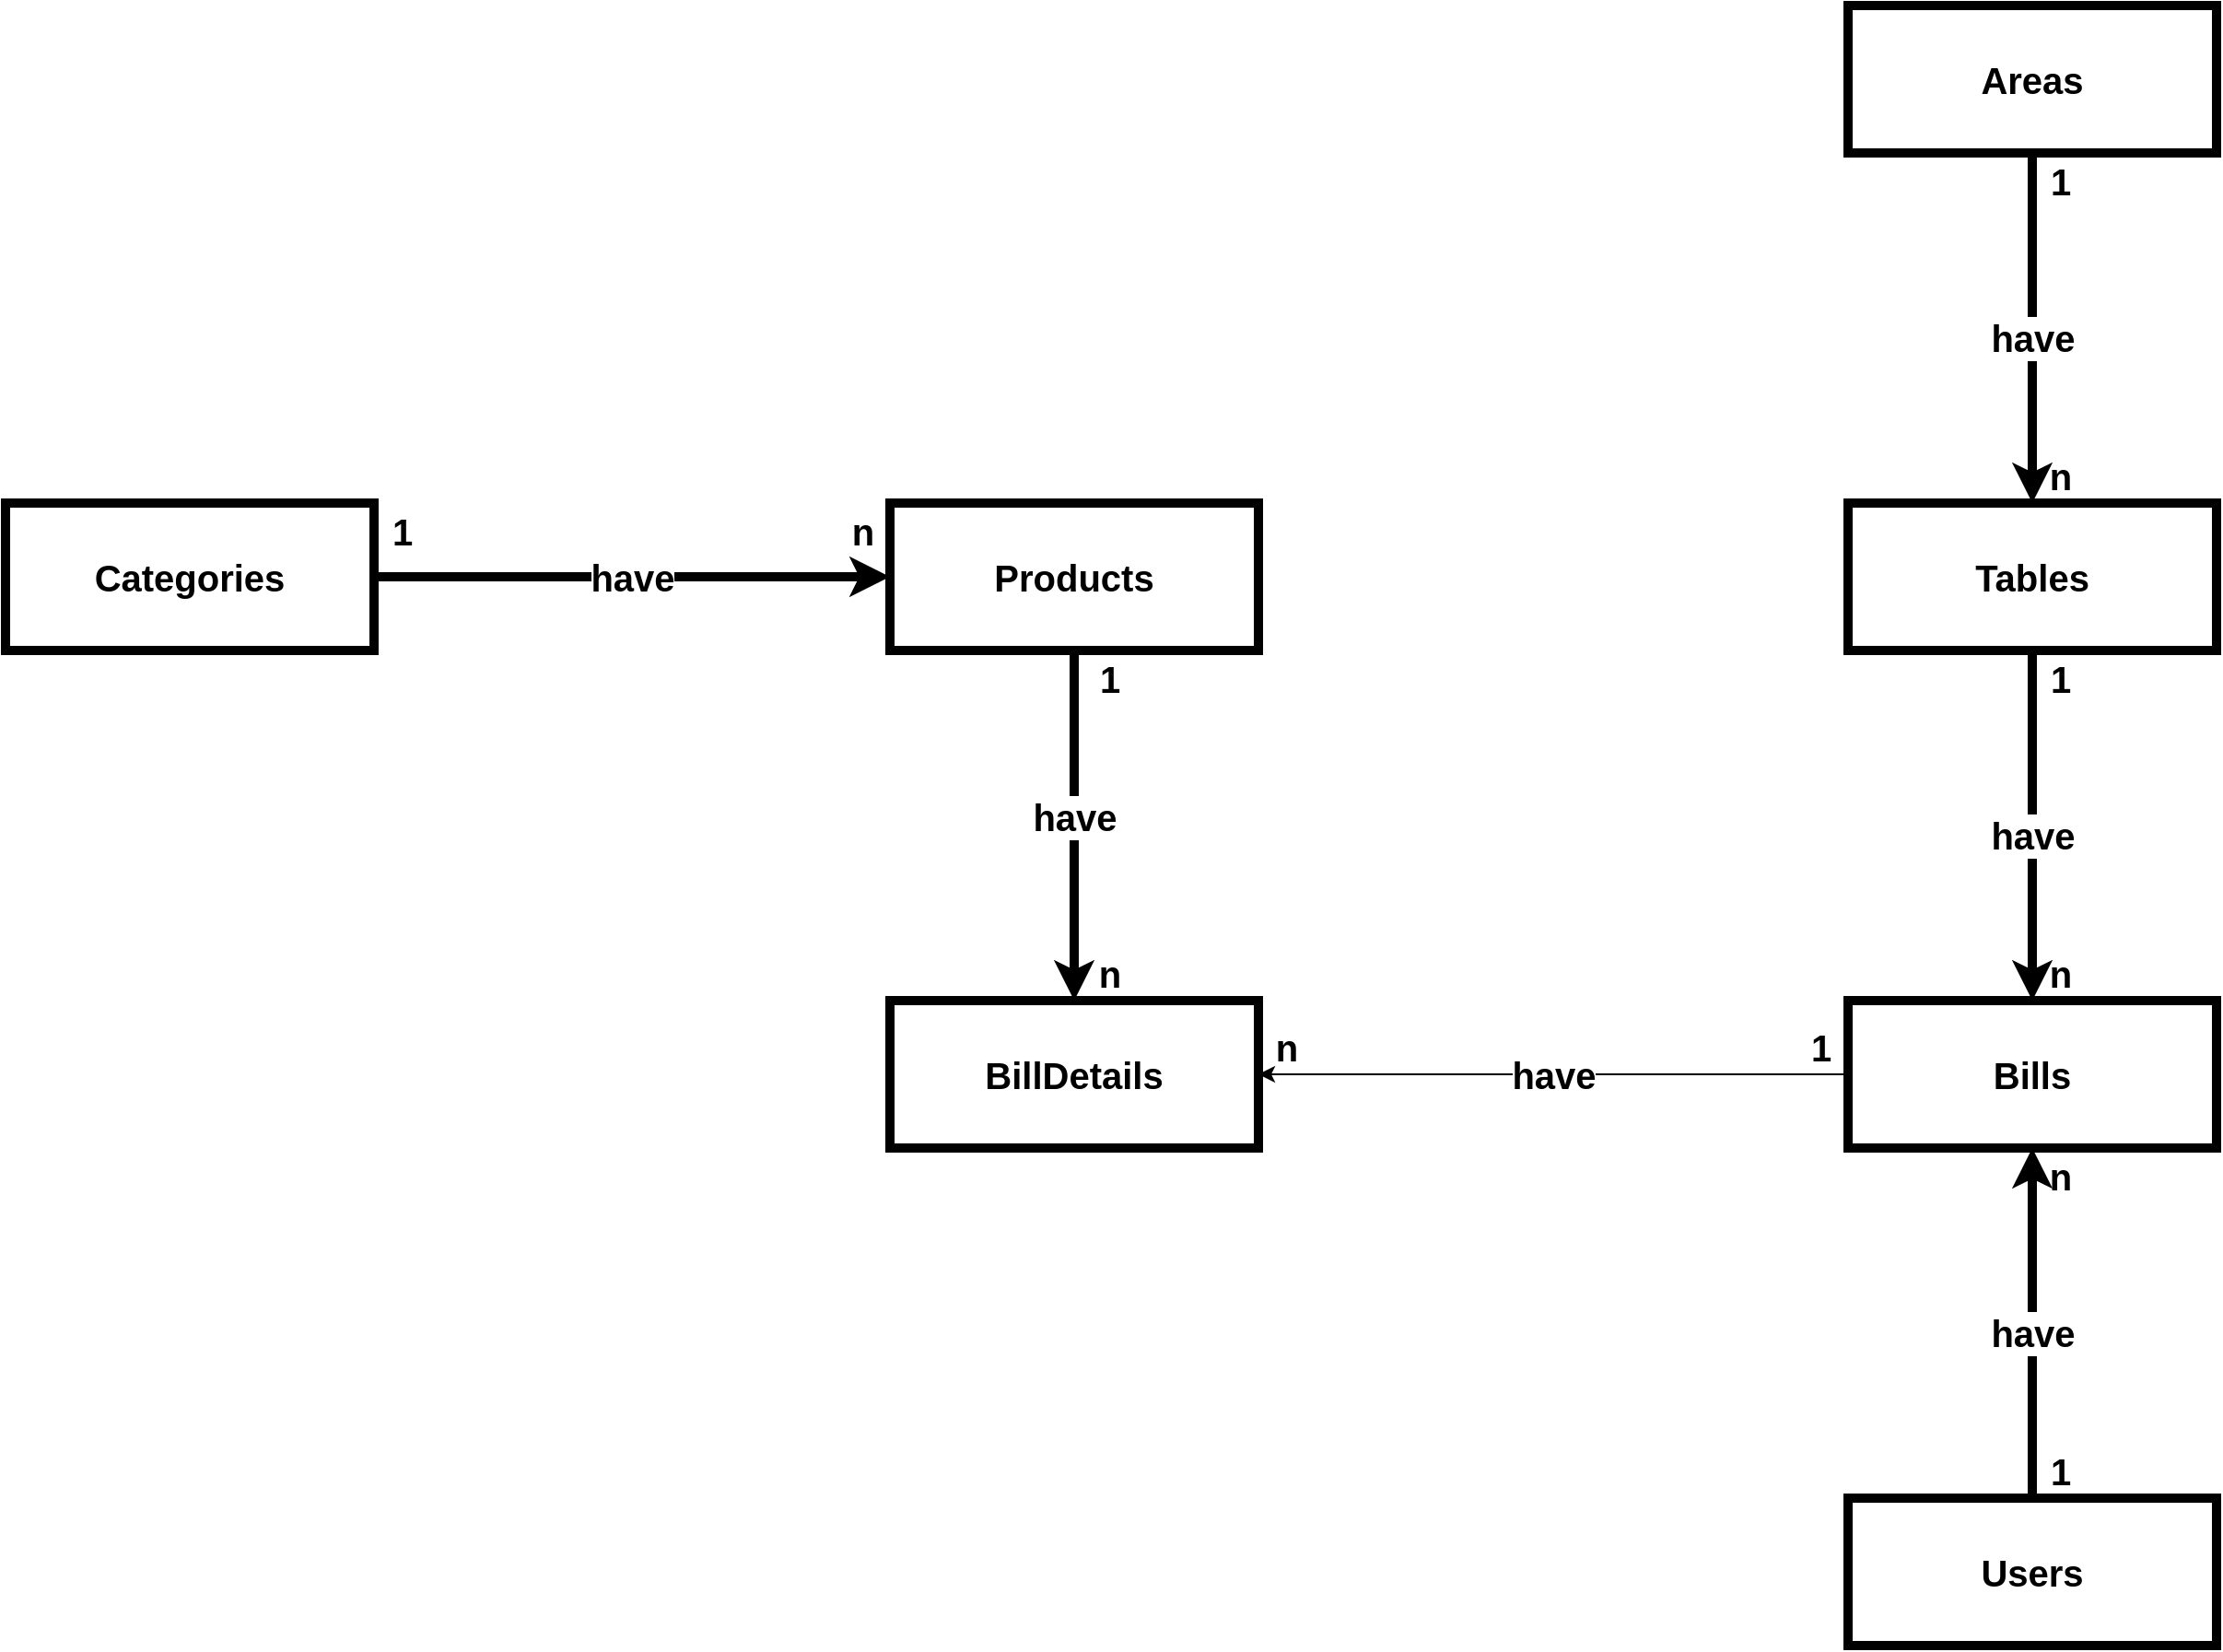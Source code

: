 <mxfile version="14.1.3" type="device"><diagram id="1jQTo0EQu9AxQ6q36XVo" name="Page-1"><mxGraphModel dx="3197" dy="1175" grid="1" gridSize="10" guides="1" tooltips="1" connect="1" arrows="1" fold="1" page="1" pageScale="1" pageWidth="827" pageHeight="1169" math="0" shadow="0"><root><mxCell id="0"/><mxCell id="1" parent="0"/><mxCell id="FOsH4NSPKuZOMturihtC-23" style="edgeStyle=orthogonalEdgeStyle;rounded=0;orthogonalLoop=1;jettySize=auto;html=1;fontSize=20;strokeWidth=5;fontStyle=1" edge="1" parent="1" source="FOsH4NSPKuZOMturihtC-1" target="FOsH4NSPKuZOMturihtC-7"><mxGeometry relative="1" as="geometry"/></mxCell><mxCell id="FOsH4NSPKuZOMturihtC-32" value="have" style="edgeLabel;html=1;align=center;verticalAlign=middle;resizable=0;points=[];fontSize=20;fontStyle=1" vertex="1" connectable="0" parent="FOsH4NSPKuZOMturihtC-23"><mxGeometry x="0.21" relative="1" as="geometry"><mxPoint y="25" as="offset"/></mxGeometry></mxCell><mxCell id="FOsH4NSPKuZOMturihtC-1" value="Users" style="rounded=0;whiteSpace=wrap;html=1;strokeWidth=5;fontSize=20;fontStyle=1" vertex="1" parent="1"><mxGeometry x="800" y="930" width="200" height="80" as="geometry"/></mxCell><mxCell id="FOsH4NSPKuZOMturihtC-9" style="edgeStyle=orthogonalEdgeStyle;rounded=0;orthogonalLoop=1;jettySize=auto;html=1;fontSize=20;strokeWidth=5;fontStyle=1" edge="1" parent="1" source="FOsH4NSPKuZOMturihtC-3" target="FOsH4NSPKuZOMturihtC-4"><mxGeometry relative="1" as="geometry"/></mxCell><mxCell id="FOsH4NSPKuZOMturihtC-10" value="have" style="edgeLabel;html=1;align=center;verticalAlign=middle;resizable=0;points=[];fontSize=20;fontStyle=1" vertex="1" connectable="0" parent="FOsH4NSPKuZOMturihtC-9"><mxGeometry x="-0.107" y="2" relative="1" as="geometry"><mxPoint x="15" y="2" as="offset"/></mxGeometry></mxCell><mxCell id="FOsH4NSPKuZOMturihtC-3" value="Categories" style="rounded=0;whiteSpace=wrap;html=1;strokeWidth=5;fontSize=20;fontStyle=1" vertex="1" parent="1"><mxGeometry x="-200" y="390" width="200" height="80" as="geometry"/></mxCell><mxCell id="FOsH4NSPKuZOMturihtC-15" style="edgeStyle=orthogonalEdgeStyle;rounded=0;orthogonalLoop=1;jettySize=auto;html=1;entryX=0.5;entryY=0;entryDx=0;entryDy=0;fontSize=20;strokeWidth=5;fontStyle=1" edge="1" parent="1" source="FOsH4NSPKuZOMturihtC-4" target="FOsH4NSPKuZOMturihtC-8"><mxGeometry relative="1" as="geometry"/></mxCell><mxCell id="FOsH4NSPKuZOMturihtC-16" value="have" style="edgeLabel;html=1;align=center;verticalAlign=middle;resizable=0;points=[];fontSize=20;fontStyle=1" vertex="1" connectable="0" parent="FOsH4NSPKuZOMturihtC-15"><mxGeometry x="-0.116" relative="1" as="geometry"><mxPoint y="6" as="offset"/></mxGeometry></mxCell><mxCell id="FOsH4NSPKuZOMturihtC-4" value="Products" style="rounded=0;whiteSpace=wrap;html=1;strokeWidth=5;fontSize=20;fontStyle=1" vertex="1" parent="1"><mxGeometry x="280" y="390" width="200" height="80" as="geometry"/></mxCell><mxCell id="FOsH4NSPKuZOMturihtC-13" style="edgeStyle=orthogonalEdgeStyle;rounded=0;orthogonalLoop=1;jettySize=auto;html=1;entryX=0.5;entryY=0;entryDx=0;entryDy=0;fontSize=20;strokeWidth=5;fontStyle=1" edge="1" parent="1" source="FOsH4NSPKuZOMturihtC-5" target="FOsH4NSPKuZOMturihtC-6"><mxGeometry relative="1" as="geometry"/></mxCell><mxCell id="FOsH4NSPKuZOMturihtC-30" value="have" style="edgeLabel;html=1;align=center;verticalAlign=middle;resizable=0;points=[];fontSize=20;fontStyle=1" vertex="1" connectable="0" parent="FOsH4NSPKuZOMturihtC-13"><mxGeometry x="-0.246" y="-4" relative="1" as="geometry"><mxPoint x="4" y="28.33" as="offset"/></mxGeometry></mxCell><mxCell id="FOsH4NSPKuZOMturihtC-5" value="Areas" style="rounded=0;whiteSpace=wrap;html=1;strokeWidth=5;fontSize=20;fontStyle=1" vertex="1" parent="1"><mxGeometry x="800" y="120" width="200" height="80" as="geometry"/></mxCell><mxCell id="FOsH4NSPKuZOMturihtC-14" value="" style="edgeStyle=orthogonalEdgeStyle;rounded=0;orthogonalLoop=1;jettySize=auto;html=1;fontSize=20;entryX=0.5;entryY=0;entryDx=0;entryDy=0;strokeWidth=5;fontStyle=1" edge="1" parent="1" source="FOsH4NSPKuZOMturihtC-6" target="FOsH4NSPKuZOMturihtC-7"><mxGeometry relative="1" as="geometry"><mxPoint x="730" y="550" as="targetPoint"/></mxGeometry></mxCell><mxCell id="FOsH4NSPKuZOMturihtC-31" value="have" style="edgeLabel;html=1;align=center;verticalAlign=middle;resizable=0;points=[];fontSize=20;fontStyle=1" vertex="1" connectable="0" parent="FOsH4NSPKuZOMturihtC-14"><mxGeometry x="-0.193" relative="1" as="geometry"><mxPoint y="23.33" as="offset"/></mxGeometry></mxCell><mxCell id="FOsH4NSPKuZOMturihtC-6" value="Tables" style="rounded=0;whiteSpace=wrap;html=1;strokeWidth=5;fontSize=20;fontStyle=1" vertex="1" parent="1"><mxGeometry x="800" y="390" width="200" height="80" as="geometry"/></mxCell><mxCell id="FOsH4NSPKuZOMturihtC-19" style="edgeStyle=orthogonalEdgeStyle;rounded=0;orthogonalLoop=1;jettySize=auto;html=1;entryX=1;entryY=0.5;entryDx=0;entryDy=0;fontSize=20;fontStyle=1" edge="1" parent="1" source="FOsH4NSPKuZOMturihtC-7" target="FOsH4NSPKuZOMturihtC-8"><mxGeometry relative="1" as="geometry"/></mxCell><mxCell id="FOsH4NSPKuZOMturihtC-20" value="have" style="edgeLabel;html=1;align=center;verticalAlign=middle;resizable=0;points=[];fontSize=20;fontStyle=1" vertex="1" connectable="0" parent="FOsH4NSPKuZOMturihtC-19"><mxGeometry x="0.081" relative="1" as="geometry"><mxPoint x="13" as="offset"/></mxGeometry></mxCell><mxCell id="FOsH4NSPKuZOMturihtC-7" value="Bills" style="rounded=0;whiteSpace=wrap;html=1;strokeWidth=5;fontSize=20;fontStyle=1" vertex="1" parent="1"><mxGeometry x="800" y="660" width="200" height="80" as="geometry"/></mxCell><mxCell id="FOsH4NSPKuZOMturihtC-8" value="BillDetails" style="rounded=0;whiteSpace=wrap;html=1;strokeWidth=5;fontSize=20;fontStyle=1" vertex="1" parent="1"><mxGeometry x="280" y="660" width="200" height="80" as="geometry"/></mxCell><mxCell id="FOsH4NSPKuZOMturihtC-11" value="1" style="text;html=1;align=center;verticalAlign=middle;resizable=0;points=[];autosize=1;fontSize=20;fontStyle=1" vertex="1" parent="1"><mxGeometry y="390" width="30" height="30" as="geometry"/></mxCell><mxCell id="FOsH4NSPKuZOMturihtC-12" value="n" style="text;html=1;align=center;verticalAlign=middle;resizable=0;points=[];autosize=1;fontSize=20;fontStyle=1" vertex="1" parent="1"><mxGeometry x="250" y="390" width="30" height="30" as="geometry"/></mxCell><mxCell id="FOsH4NSPKuZOMturihtC-17" value="1" style="text;html=1;align=center;verticalAlign=middle;resizable=0;points=[];autosize=1;fontSize=20;fontStyle=1" vertex="1" parent="1"><mxGeometry x="384" y="470" width="30" height="30" as="geometry"/></mxCell><mxCell id="FOsH4NSPKuZOMturihtC-18" value="n" style="text;html=1;align=center;verticalAlign=middle;resizable=0;points=[];autosize=1;fontSize=20;fontStyle=1" vertex="1" parent="1"><mxGeometry x="384" y="630" width="30" height="30" as="geometry"/></mxCell><mxCell id="FOsH4NSPKuZOMturihtC-21" value="1" style="text;html=1;align=center;verticalAlign=middle;resizable=0;points=[];autosize=1;fontSize=20;fontStyle=1" vertex="1" parent="1"><mxGeometry x="770" y="670" width="30" height="30" as="geometry"/></mxCell><mxCell id="FOsH4NSPKuZOMturihtC-22" value="n" style="text;html=1;align=center;verticalAlign=middle;resizable=0;points=[];autosize=1;fontSize=20;fontStyle=1" vertex="1" parent="1"><mxGeometry x="480" y="670" width="30" height="30" as="geometry"/></mxCell><mxCell id="FOsH4NSPKuZOMturihtC-24" value="1" style="text;html=1;align=center;verticalAlign=middle;resizable=0;points=[];autosize=1;fontSize=20;fontStyle=1" vertex="1" parent="1"><mxGeometry x="900" y="470" width="30" height="30" as="geometry"/></mxCell><mxCell id="FOsH4NSPKuZOMturihtC-25" value="n" style="text;html=1;align=center;verticalAlign=middle;resizable=0;points=[];autosize=1;fontSize=20;fontStyle=1" vertex="1" parent="1"><mxGeometry x="900" y="630" width="30" height="30" as="geometry"/></mxCell><mxCell id="FOsH4NSPKuZOMturihtC-26" value="1" style="text;html=1;align=center;verticalAlign=middle;resizable=0;points=[];autosize=1;fontSize=20;fontStyle=1" vertex="1" parent="1"><mxGeometry x="900" y="200" width="30" height="30" as="geometry"/></mxCell><mxCell id="FOsH4NSPKuZOMturihtC-27" value="n" style="text;html=1;align=center;verticalAlign=middle;resizable=0;points=[];autosize=1;fontSize=20;fontStyle=1" vertex="1" parent="1"><mxGeometry x="900" y="360" width="30" height="30" as="geometry"/></mxCell><mxCell id="FOsH4NSPKuZOMturihtC-28" value="n" style="text;html=1;align=center;verticalAlign=middle;resizable=0;points=[];autosize=1;fontSize=20;fontStyle=1" vertex="1" parent="1"><mxGeometry x="900" y="740" width="30" height="30" as="geometry"/></mxCell><mxCell id="FOsH4NSPKuZOMturihtC-29" value="1" style="text;html=1;align=center;verticalAlign=middle;resizable=0;points=[];autosize=1;fontSize=20;fontStyle=1" vertex="1" parent="1"><mxGeometry x="900" y="900" width="30" height="30" as="geometry"/></mxCell></root></mxGraphModel></diagram></mxfile>